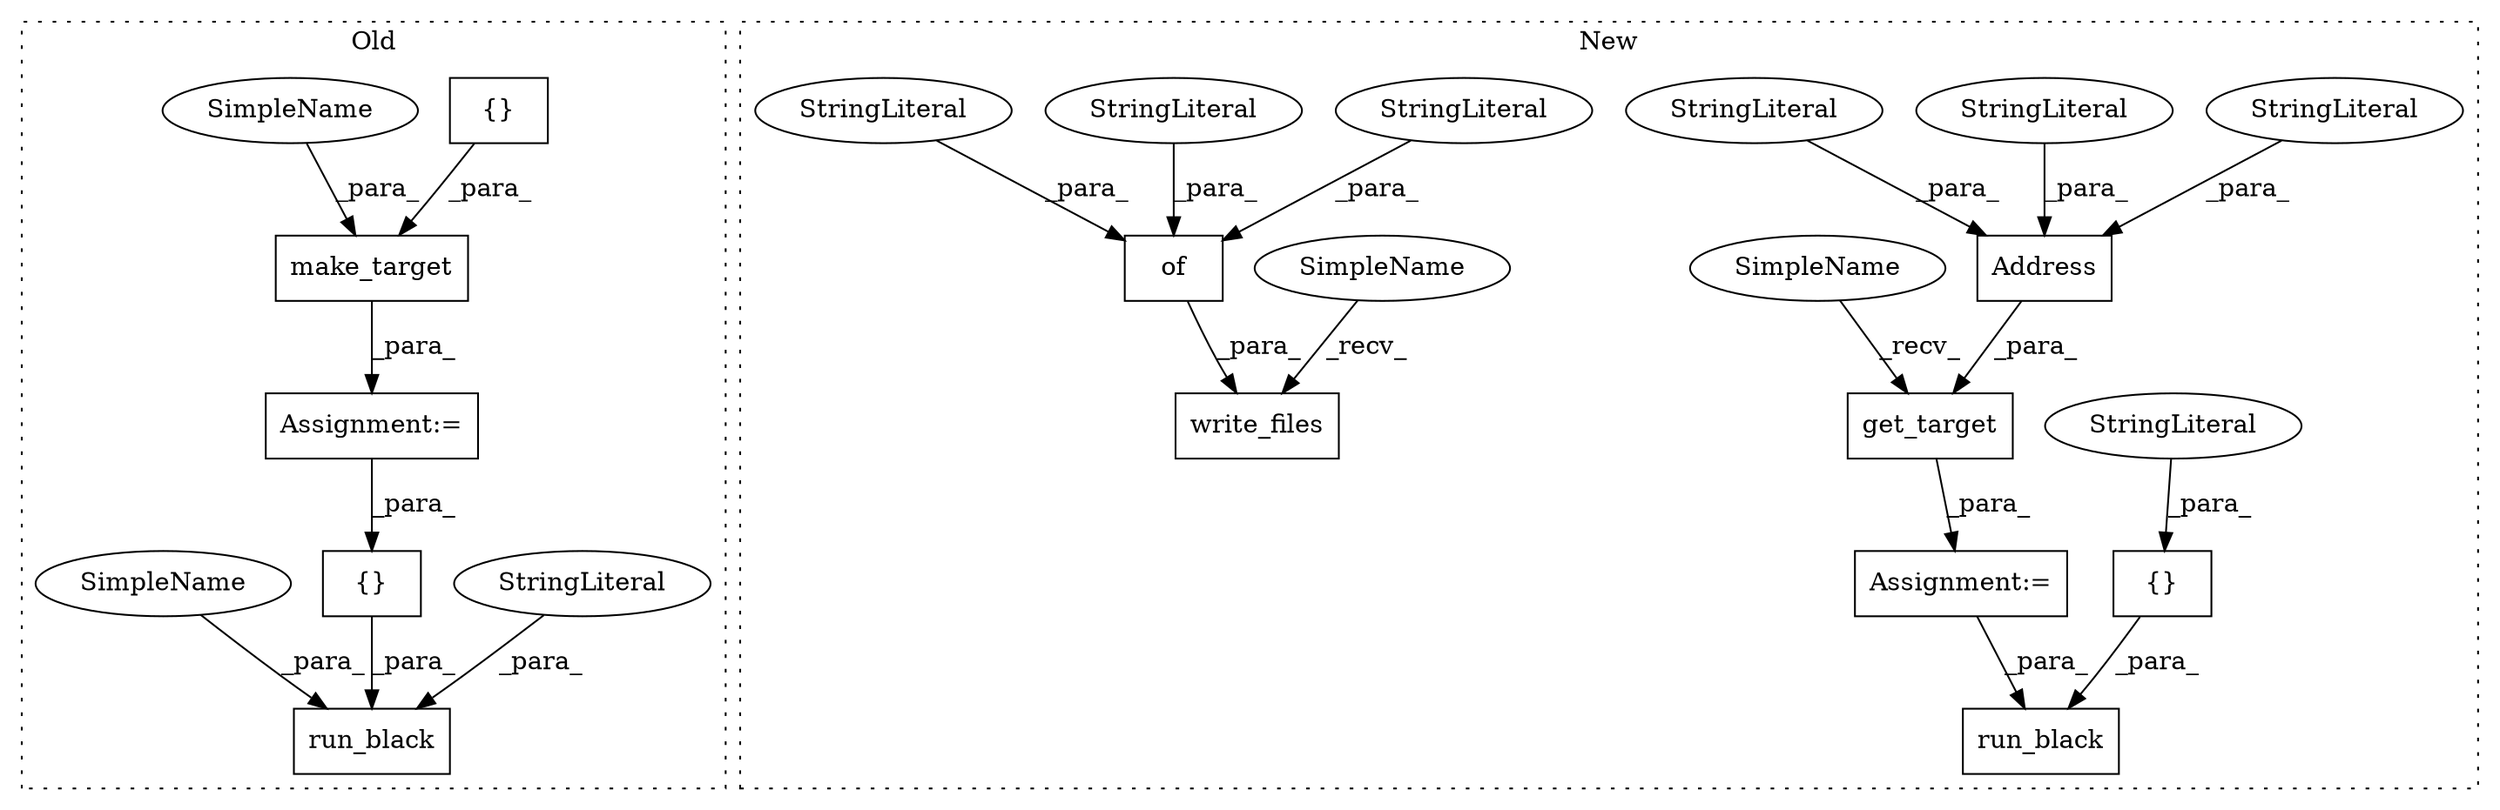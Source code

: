 digraph G {
subgraph cluster0 {
1 [label="make_target" a="32" s="6391,6445" l="12,1" shape="box"];
3 [label="{}" a="4" s="6424,6444" l="1,1" shape="box"];
4 [label="Assignment:=" a="7" s="6390" l="1" shape="box"];
6 [label="{}" a="4" s="6525,6532" l="1,1" shape="box"];
7 [label="run_black" a="32" s="6494,6586" l="10,1" shape="box"];
8 [label="StringLiteral" a="45" s="6534" l="52" shape="ellipse"];
21 [label="SimpleName" a="42" s="6403" l="11" shape="ellipse"];
22 [label="SimpleName" a="42" s="6504" l="11" shape="ellipse"];
label = "Old";
style="dotted";
}
subgraph cluster1 {
2 [label="{}" a="4" s="5831,5863" l="1,1" shape="box"];
5 [label="StringLiteral" a="45" s="5832" l="31" shape="ellipse"];
9 [label="run_black" a="32" s="5782,5864" l="10,1" shape="box"];
10 [label="write_files" a="32" s="5528,5677" l="12,1" shape="box"];
11 [label="Address" a="32" s="5711,5732" l="8,1" shape="box"];
12 [label="of" a="32" s="5544,5676" l="3,1" shape="box"];
13 [label="get_target" a="32" s="5700,5733" l="11,1" shape="box"];
14 [label="StringLiteral" a="45" s="5547" l="6" shape="ellipse"];
15 [label="StringLiteral" a="45" s="5726" l="6" shape="ellipse"];
16 [label="Assignment:=" a="7" s="5687" l="1" shape="box"];
17 [label="StringLiteral" a="45" s="5719" l="2" shape="ellipse"];
18 [label="StringLiteral" a="45" s="5572" l="16" shape="ellipse"];
19 [label="StringLiteral" a="45" s="5722" l="3" shape="ellipse"];
20 [label="StringLiteral" a="45" s="5650" l="26" shape="ellipse"];
23 [label="SimpleName" a="42" s="5516" l="11" shape="ellipse"];
24 [label="SimpleName" a="42" s="5688" l="11" shape="ellipse"];
label = "New";
style="dotted";
}
1 -> 4 [label="_para_"];
2 -> 9 [label="_para_"];
3 -> 1 [label="_para_"];
4 -> 6 [label="_para_"];
5 -> 2 [label="_para_"];
6 -> 7 [label="_para_"];
8 -> 7 [label="_para_"];
11 -> 13 [label="_para_"];
12 -> 10 [label="_para_"];
13 -> 16 [label="_para_"];
14 -> 12 [label="_para_"];
15 -> 11 [label="_para_"];
16 -> 9 [label="_para_"];
17 -> 11 [label="_para_"];
18 -> 12 [label="_para_"];
19 -> 11 [label="_para_"];
20 -> 12 [label="_para_"];
21 -> 1 [label="_para_"];
22 -> 7 [label="_para_"];
23 -> 10 [label="_recv_"];
24 -> 13 [label="_recv_"];
}
